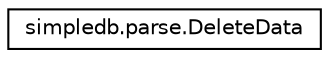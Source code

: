 digraph "Graphical Class Hierarchy"
{
  edge [fontname="Helvetica",fontsize="10",labelfontname="Helvetica",labelfontsize="10"];
  node [fontname="Helvetica",fontsize="10",shape=record];
  rankdir="LR";
  Node0 [label="simpledb.parse.DeleteData",height=0.2,width=0.4,color="black", fillcolor="white", style="filled",URL="$classsimpledb_1_1parse_1_1DeleteData.html"];
}
